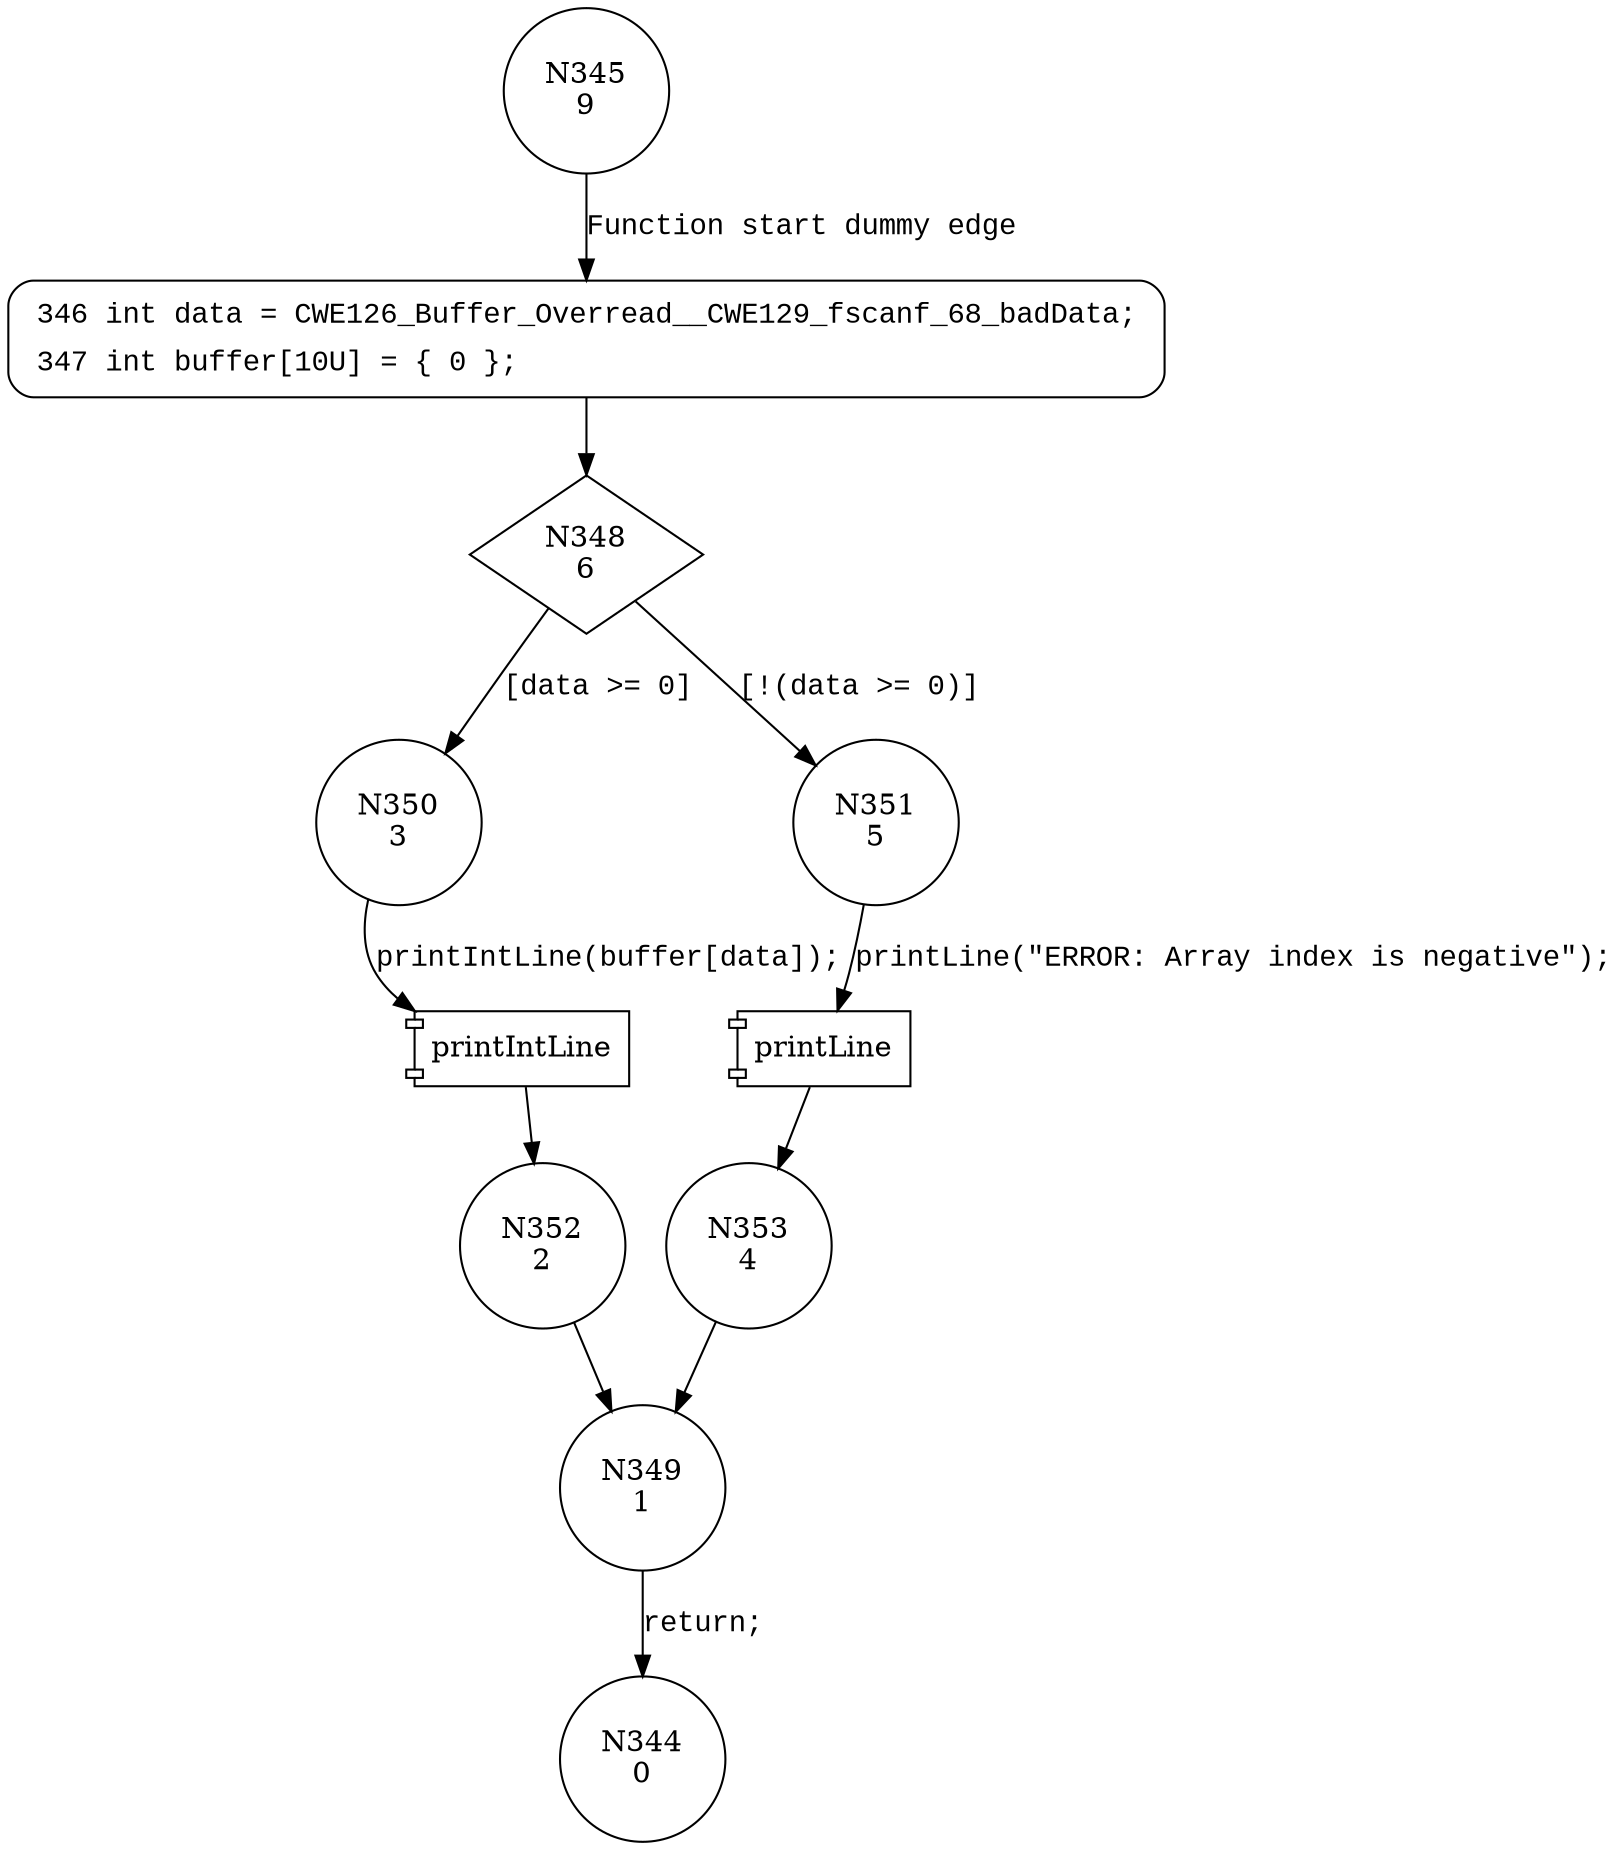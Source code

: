 digraph CWE126_Buffer_Overread__CWE129_fscanf_68b_badSink {
345 [shape="circle" label="N345\n9"]
346 [shape="circle" label="N346\n8"]
348 [shape="diamond" label="N348\n6"]
350 [shape="circle" label="N350\n3"]
351 [shape="circle" label="N351\n5"]
353 [shape="circle" label="N353\n4"]
349 [shape="circle" label="N349\n1"]
344 [shape="circle" label="N344\n0"]
352 [shape="circle" label="N352\n2"]
346 [style="filled,bold" penwidth="1" fillcolor="white" fontname="Courier New" shape="Mrecord" label=<<table border="0" cellborder="0" cellpadding="3" bgcolor="white"><tr><td align="right">346</td><td align="left">int data = CWE126_Buffer_Overread__CWE129_fscanf_68_badData;</td></tr><tr><td align="right">347</td><td align="left">int buffer[10U] = &#123; 0 &#125;;</td></tr></table>>]
346 -> 348[label=""]
345 -> 346 [label="Function start dummy edge" fontname="Courier New"]
348 -> 350 [label="[data >= 0]" fontname="Courier New"]
348 -> 351 [label="[!(data >= 0)]" fontname="Courier New"]
100001 [shape="component" label="printLine"]
351 -> 100001 [label="printLine(\"ERROR: Array index is negative\");" fontname="Courier New"]
100001 -> 353 [label="" fontname="Courier New"]
349 -> 344 [label="return;" fontname="Courier New"]
100002 [shape="component" label="printIntLine"]
350 -> 100002 [label="printIntLine(buffer[data]);" fontname="Courier New"]
100002 -> 352 [label="" fontname="Courier New"]
353 -> 349 [label="" fontname="Courier New"]
352 -> 349 [label="" fontname="Courier New"]
}